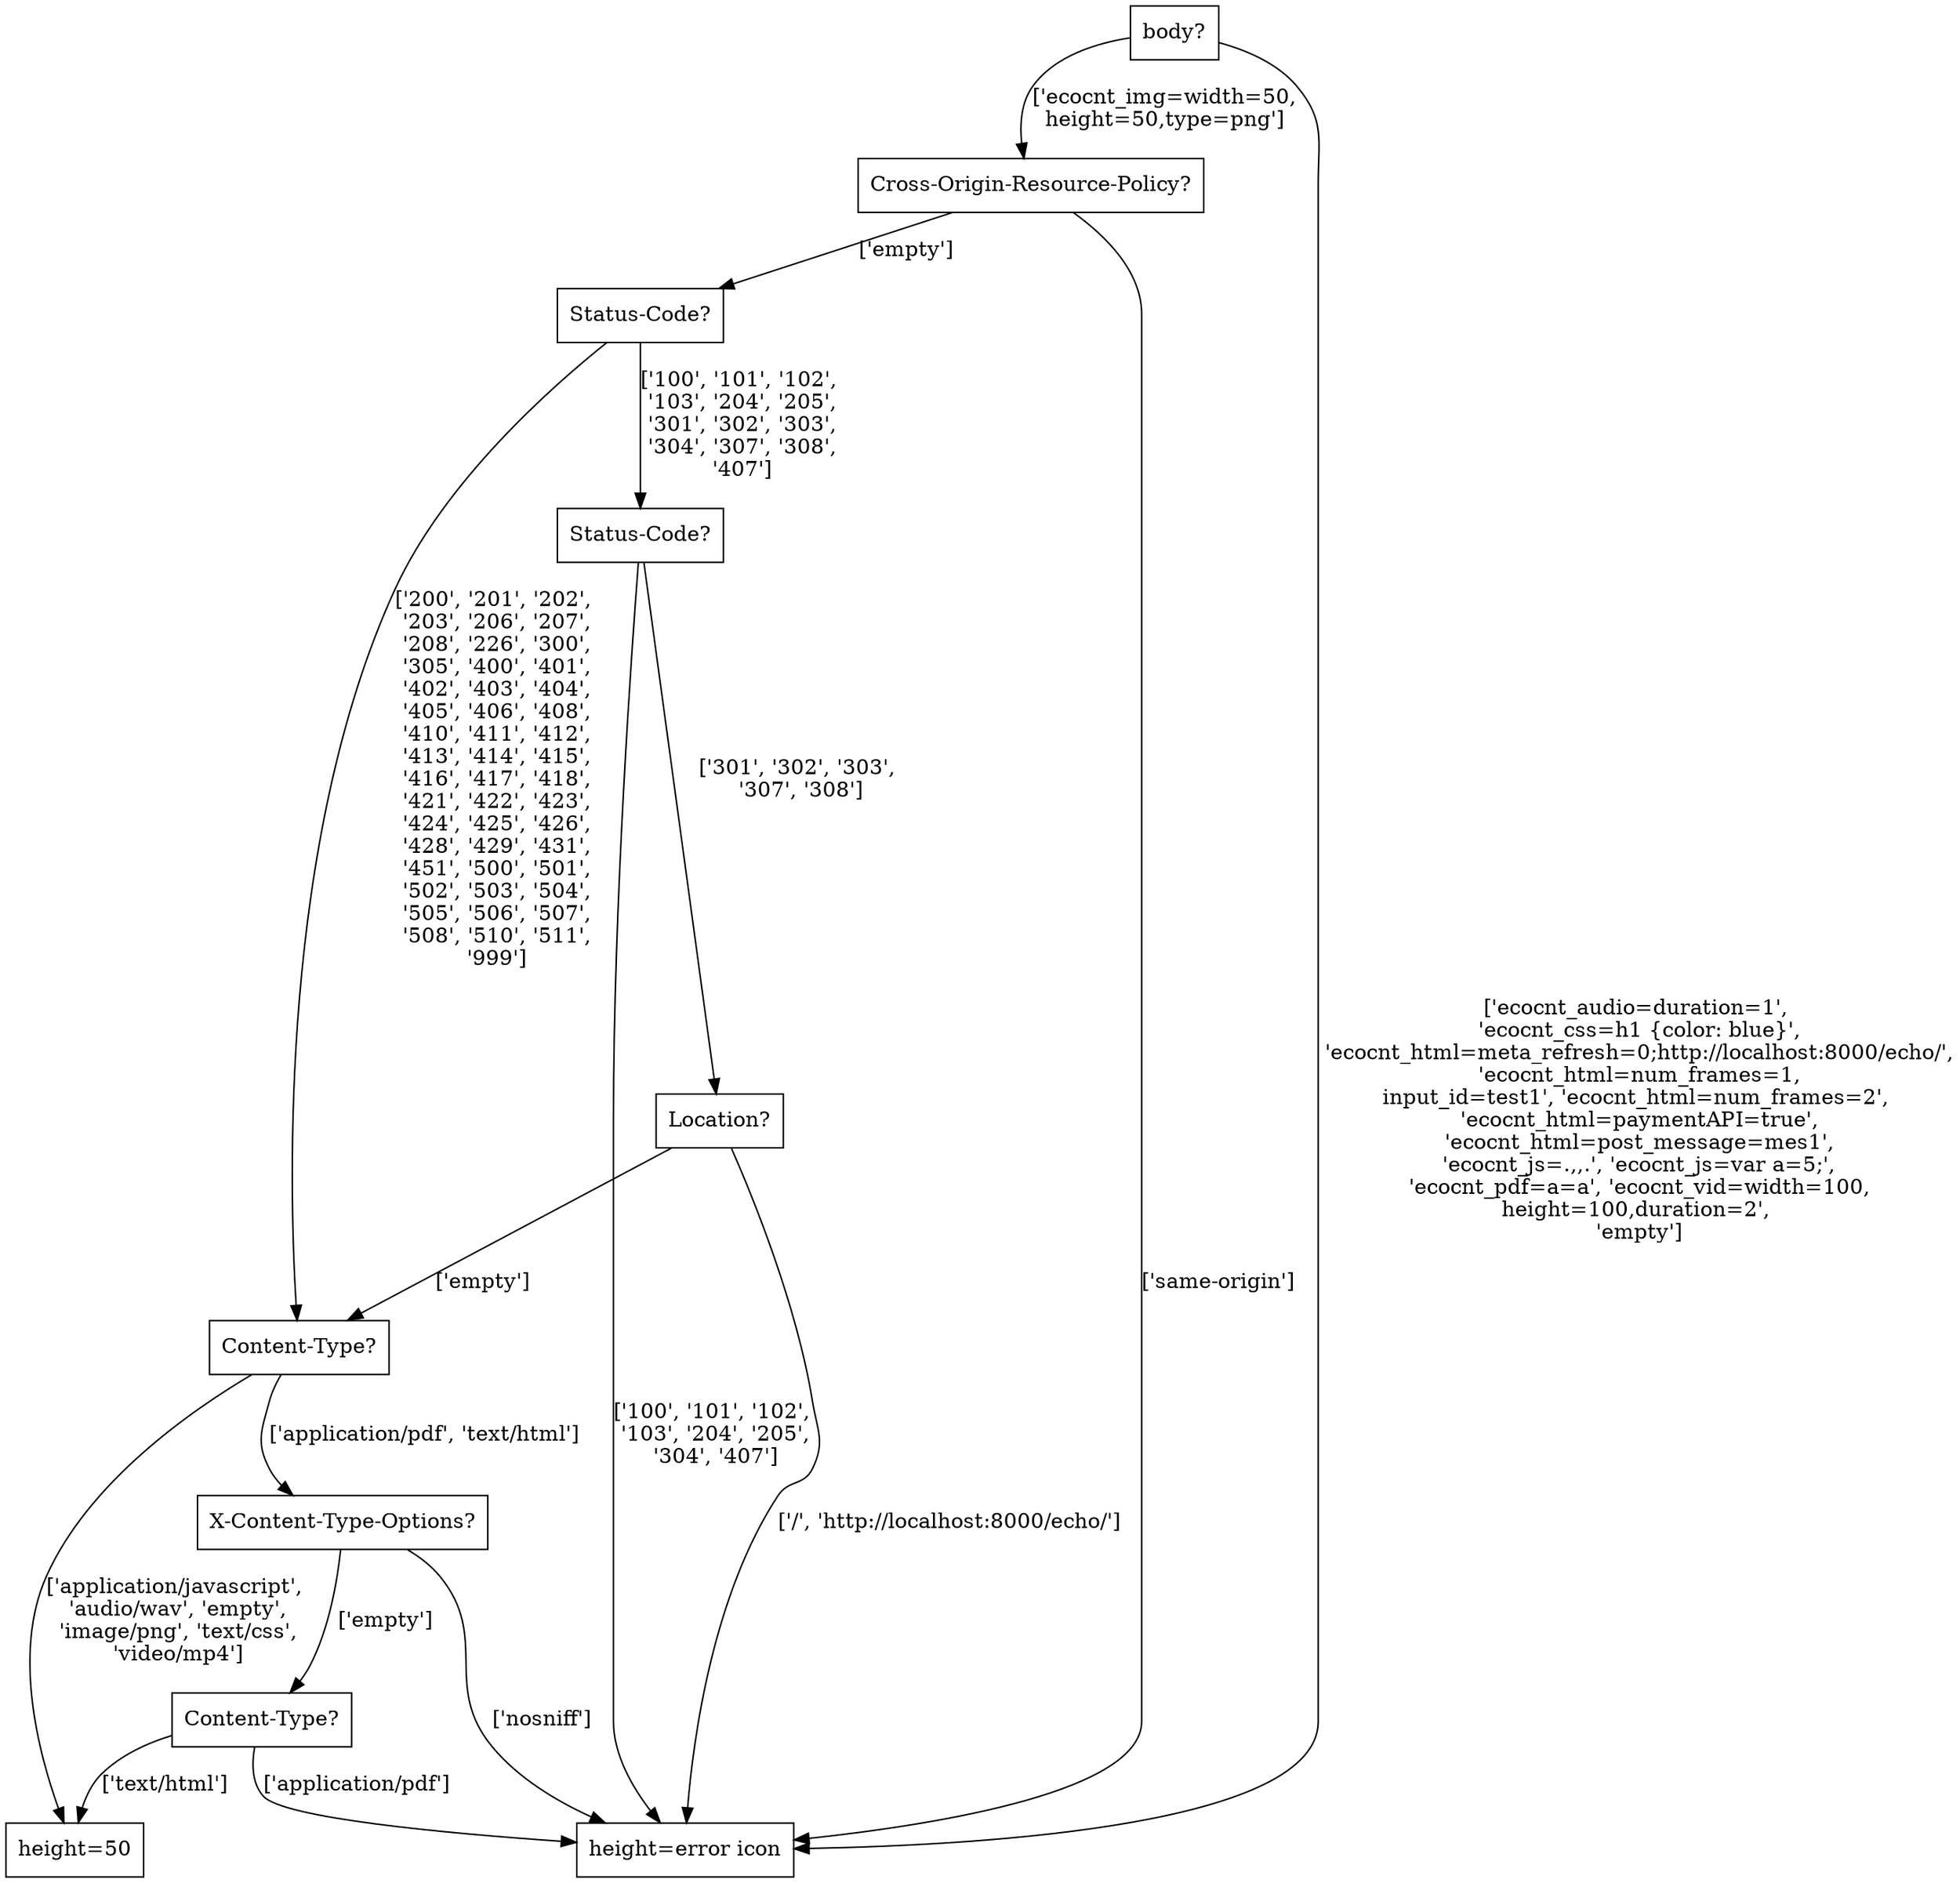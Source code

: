 digraph tree {
    "body?0" [shape=box, label="body?"];
    "Cross-Origin-Resource-Policy?1" [shape=box, label="Cross-Origin-Resource-Policy?"];
    "Status-Code?2" [shape=box, label="Status-Code?"];
    "Content-Type?3" [shape=box, label="Content-Type?"];
    "width=50" [shape=box, label="height=50"];
    "X-Content-Type-Options?4" [shape=box, label="X-Content-Type-Options?"];
    "Content-Type?5" [shape=box, label="Content-Type?"];
    "width=50" [shape=box, label="height=50"];
    "width=error icon" [shape=box, label="height=error icon"];
    "width=error icon" [shape=box, label="height=error icon"];
    "Status-Code?6" [shape=box, label="Status-Code?"];
    "Location?7" [shape=box, label="Location?"];
    "width=50" [shape=box, label="height=50"];
    "width=50" [shape=box, label="height=50"];
    "width=error icon" [shape=box, label="height=error icon"];
    "width=error icon" [shape=box, label="height=error icon"];
    "width=error icon" [shape=box, label="height=error icon"];
    "width=error icon" [shape=box, label="height=error icon"];
    "width=error icon" [shape=box, label="height=error icon"];
    "width=error icon" [shape=box, label="height=error icon"];
    "body?0" -> "Cross-Origin-Resource-Policy?1" [label="['ecocnt_img=width=50,
height=50,type=png']"];
    "body?0" -> "width=error icon" [label="['ecocnt_audio=duration=1',
 'ecocnt_css=h1 {color: blue}',
 'ecocnt_html=meta_refresh=0;http://localhost:8000/echo/',
 'ecocnt_html=num_frames=1,
input_id=test1', 'ecocnt_html=num_frames=2',
 'ecocnt_html=paymentAPI=true',
 'ecocnt_html=post_message=mes1',
 'ecocnt_js=.,,.', 'ecocnt_js=var a=5;',
 'ecocnt_pdf=a=a', 'ecocnt_vid=width=100,
height=100,duration=2',
 'empty']"];
    "Cross-Origin-Resource-Policy?1" -> "Status-Code?2" [label="['empty']"];
    "Cross-Origin-Resource-Policy?1" -> "width=error icon" [label="['same-origin']"];
    "Status-Code?2" -> "Content-Type?3" [label="['200', '201', '202',
 '203', '206', '207',
 '208', '226', '300',
 '305', '400', '401',
 '402', '403', '404',
 '405', '406', '408',
 '410', '411', '412',
 '413', '414', '415',
 '416', '417', '418',
 '421', '422', '423',
 '424', '425', '426',
 '428', '429', '431',
 '451', '500', '501',
 '502', '503', '504',
 '505', '506', '507',
 '508', '510', '511',
 '999']"];
    "Status-Code?2" -> "Status-Code?6" [label="['100', '101', '102',
 '103', '204', '205',
 '301', '302', '303',
 '304', '307', '308',
 '407']"];
    "Content-Type?3" -> "width=50" [label="['application/javascript',
 'audio/wav', 'empty',
 'image/png', 'text/css',
 'video/mp4']"];
    "Content-Type?3" -> "X-Content-Type-Options?4" [label="['application/pdf', 'text/html']"];
    "X-Content-Type-Options?4" -> "Content-Type?5" [label="['empty']"];
    "X-Content-Type-Options?4" -> "width=error icon" [label="['nosniff']"];
    "Content-Type?5" -> "width=50" [label="['text/html']"];
    "Content-Type?5" -> "width=error icon" [label="['application/pdf']"];
    "Status-Code?6" -> "Location?7" [label="['301', '302', '303',
 '307', '308']"];
    "Status-Code?6" -> "width=error icon" [label="['100', '101', '102',
 '103', '204', '205',
 '304', '407']"];
    "Location?7" -> "Content-Type?3" [label="['empty']"];
    "Location?7" -> "width=error icon" [label="['/', 'http://localhost:8000/echo/']"];
}
